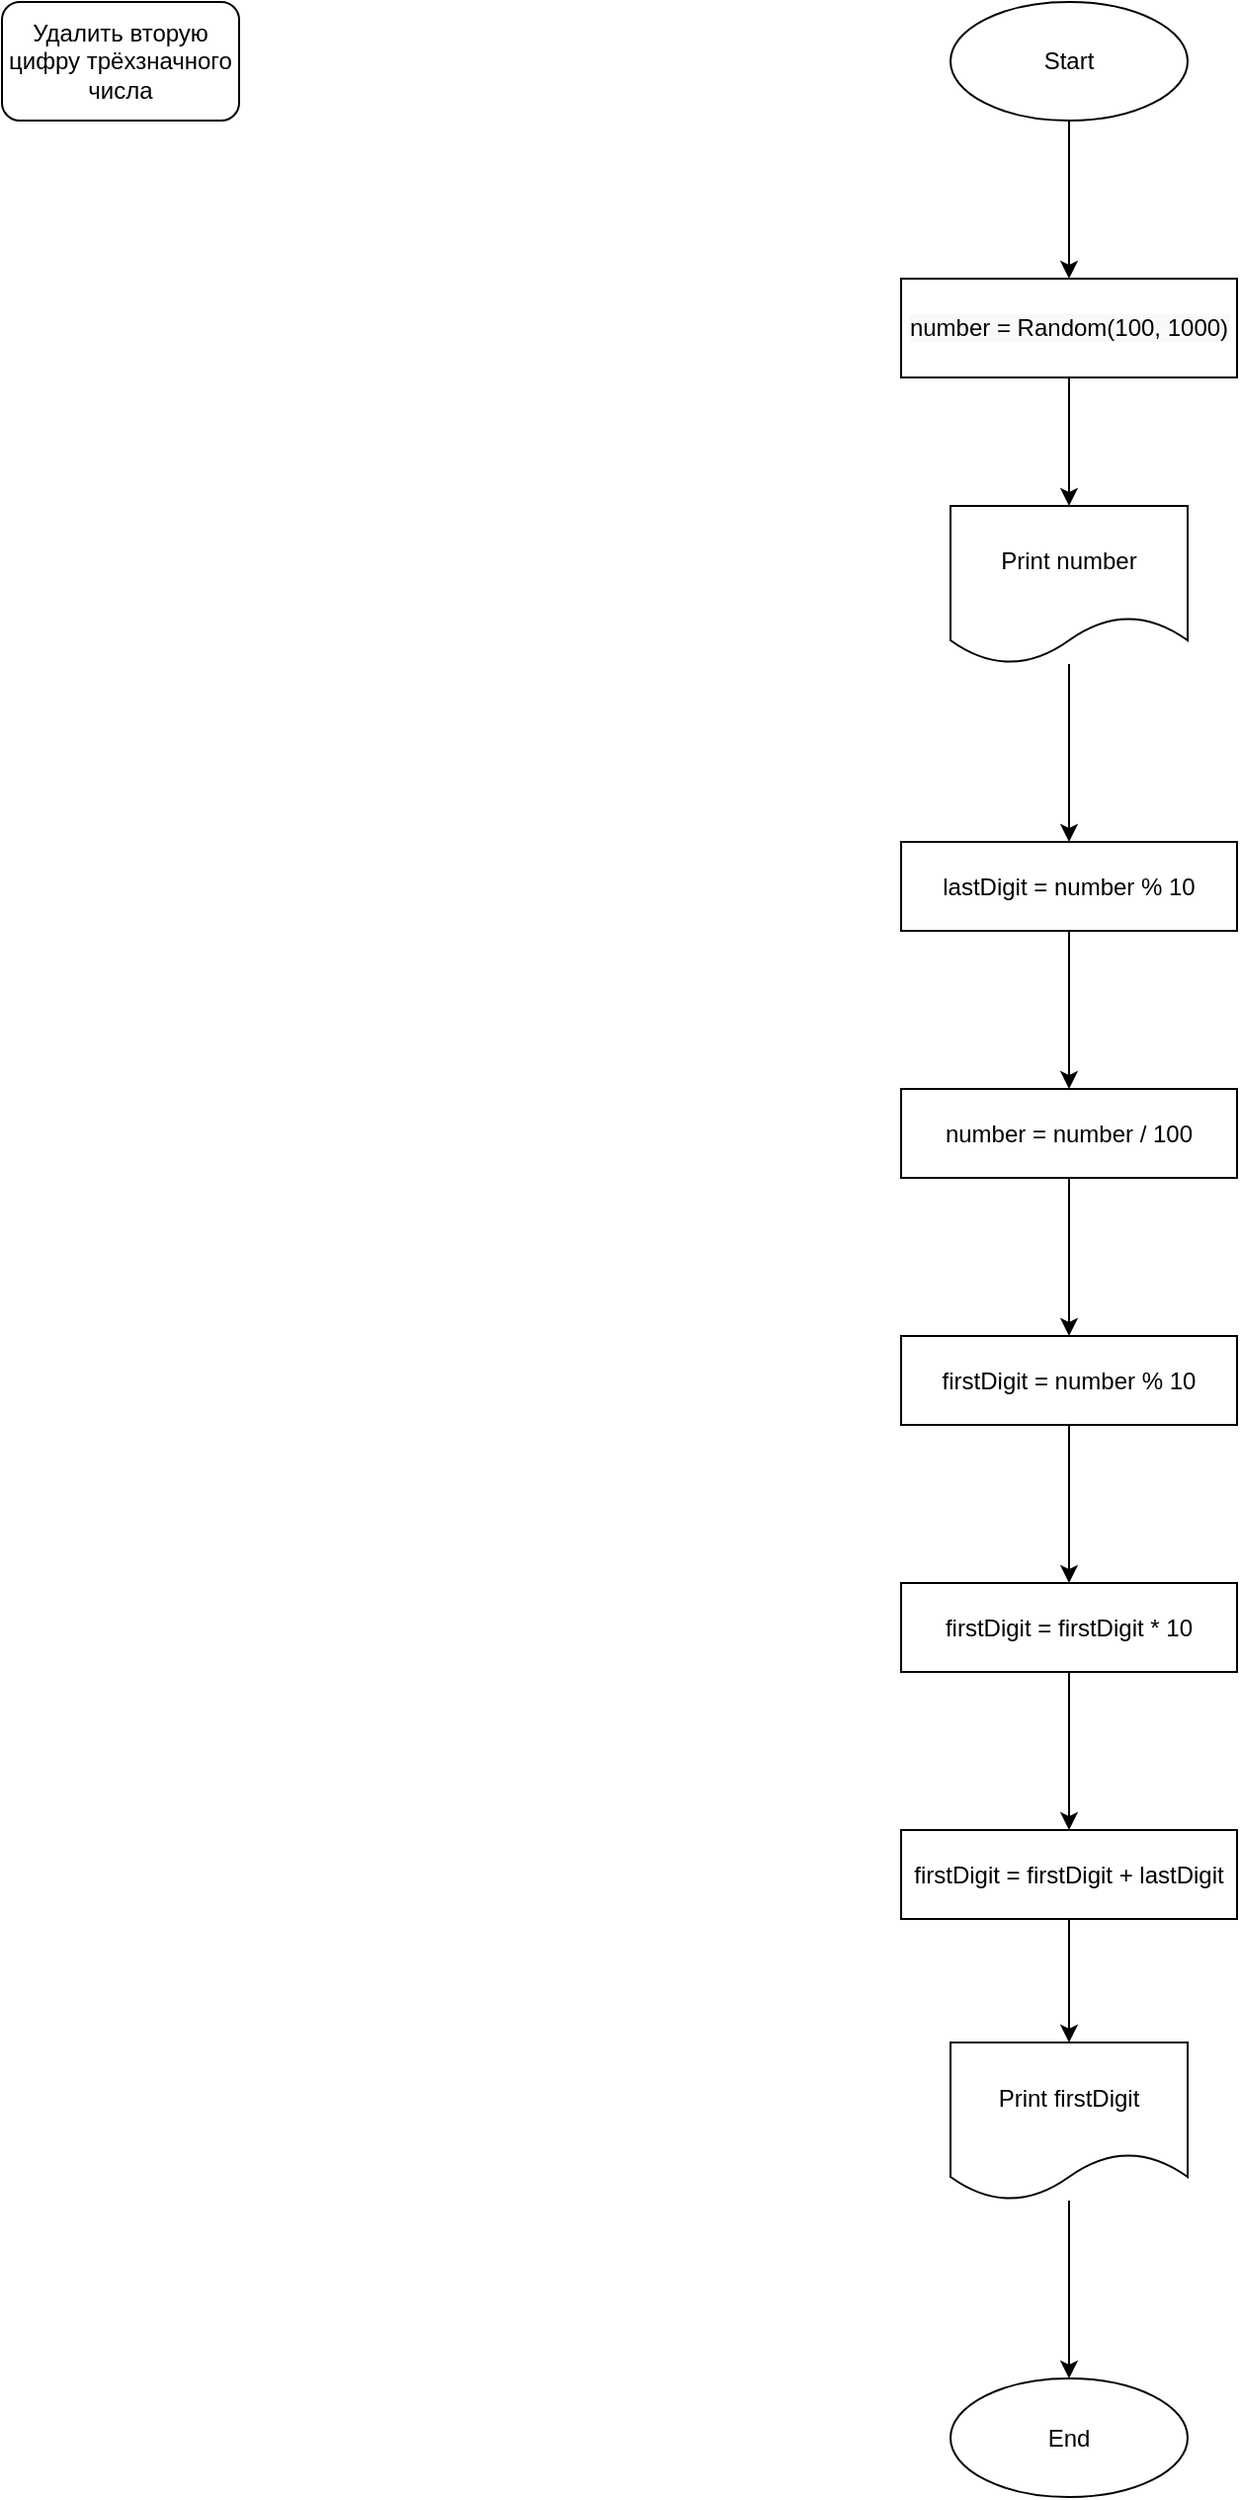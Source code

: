 <mxfile>
    <diagram id="O4r1AymNT39Y2l0yUclX" name="Page-1">
        <mxGraphModel dx="1306" dy="790" grid="1" gridSize="10" guides="1" tooltips="1" connect="1" arrows="1" fold="1" page="1" pageScale="1" pageWidth="1100" pageHeight="850" math="0" shadow="0">
            <root>
                <mxCell id="0"/>
                <mxCell id="1" parent="0"/>
                <mxCell id="3" value="Удалить вторую цифру трёхзначного числа" style="rounded=1;whiteSpace=wrap;html=1;" vertex="1" parent="1">
                    <mxGeometry x="10" y="10" width="120" height="60" as="geometry"/>
                </mxCell>
                <mxCell id="8" value="" style="edgeStyle=none;html=1;" edge="1" parent="1" source="4" target="7">
                    <mxGeometry relative="1" as="geometry"/>
                </mxCell>
                <mxCell id="4" value="Start" style="ellipse;whiteSpace=wrap;html=1;" vertex="1" parent="1">
                    <mxGeometry x="490" y="10" width="120" height="60" as="geometry"/>
                </mxCell>
                <mxCell id="10" value="" style="edgeStyle=none;html=1;" edge="1" parent="1" source="7" target="9">
                    <mxGeometry relative="1" as="geometry"/>
                </mxCell>
                <mxCell id="7" value="&#10;&#10;&lt;span style=&quot;color: rgb(0, 0, 0); font-family: helvetica; font-size: 12px; font-style: normal; font-weight: 400; letter-spacing: normal; text-align: center; text-indent: 0px; text-transform: none; word-spacing: 0px; background-color: rgb(248, 249, 250); display: inline; float: none;&quot;&gt;number = Random(100, 1000)&lt;/span&gt;&#10;&#10;" style="whiteSpace=wrap;html=1;" vertex="1" parent="1">
                    <mxGeometry x="465" y="150" width="170" height="50" as="geometry"/>
                </mxCell>
                <mxCell id="12" value="" style="edgeStyle=none;html=1;" edge="1" parent="1" source="9" target="11">
                    <mxGeometry relative="1" as="geometry"/>
                </mxCell>
                <mxCell id="9" value="Print number" style="shape=document;whiteSpace=wrap;html=1;boundedLbl=1;" vertex="1" parent="1">
                    <mxGeometry x="490" y="265" width="120" height="80" as="geometry"/>
                </mxCell>
                <mxCell id="15" value="" style="edgeStyle=none;html=1;" edge="1" parent="1" source="11" target="14">
                    <mxGeometry relative="1" as="geometry"/>
                </mxCell>
                <mxCell id="11" value="lastDigit = number % 10" style="whiteSpace=wrap;html=1;" vertex="1" parent="1">
                    <mxGeometry x="465" y="435" width="170" height="45" as="geometry"/>
                </mxCell>
                <mxCell id="17" value="" style="edgeStyle=none;html=1;" edge="1" parent="1" source="14" target="16">
                    <mxGeometry relative="1" as="geometry"/>
                </mxCell>
                <mxCell id="14" value="number = number / 100" style="whiteSpace=wrap;html=1;" vertex="1" parent="1">
                    <mxGeometry x="465" y="560" width="170" height="45" as="geometry"/>
                </mxCell>
                <mxCell id="19" value="" style="edgeStyle=none;html=1;" edge="1" parent="1" source="16" target="18">
                    <mxGeometry relative="1" as="geometry"/>
                </mxCell>
                <mxCell id="16" value="firstDigit = number % 10" style="whiteSpace=wrap;html=1;" vertex="1" parent="1">
                    <mxGeometry x="465" y="685" width="170" height="45" as="geometry"/>
                </mxCell>
                <mxCell id="21" value="" style="edgeStyle=none;html=1;" edge="1" parent="1" source="18" target="20">
                    <mxGeometry relative="1" as="geometry"/>
                </mxCell>
                <mxCell id="18" value="firstDigit = firstDigit * 10" style="whiteSpace=wrap;html=1;" vertex="1" parent="1">
                    <mxGeometry x="465" y="810" width="170" height="45" as="geometry"/>
                </mxCell>
                <mxCell id="23" value="" style="edgeStyle=none;html=1;" edge="1" parent="1" source="20" target="22">
                    <mxGeometry relative="1" as="geometry"/>
                </mxCell>
                <mxCell id="20" value="firstDigit = firstDigit + lastDigit" style="whiteSpace=wrap;html=1;" vertex="1" parent="1">
                    <mxGeometry x="465" y="935" width="170" height="45" as="geometry"/>
                </mxCell>
                <mxCell id="25" value="" style="edgeStyle=none;html=1;" edge="1" parent="1" source="22" target="24">
                    <mxGeometry relative="1" as="geometry"/>
                </mxCell>
                <mxCell id="22" value="Print firstDigit" style="shape=document;whiteSpace=wrap;html=1;boundedLbl=1;" vertex="1" parent="1">
                    <mxGeometry x="490" y="1042.5" width="120" height="80" as="geometry"/>
                </mxCell>
                <mxCell id="24" value="End" style="ellipse;whiteSpace=wrap;html=1;" vertex="1" parent="1">
                    <mxGeometry x="490" y="1212.5" width="120" height="60" as="geometry"/>
                </mxCell>
            </root>
        </mxGraphModel>
    </diagram>
</mxfile>